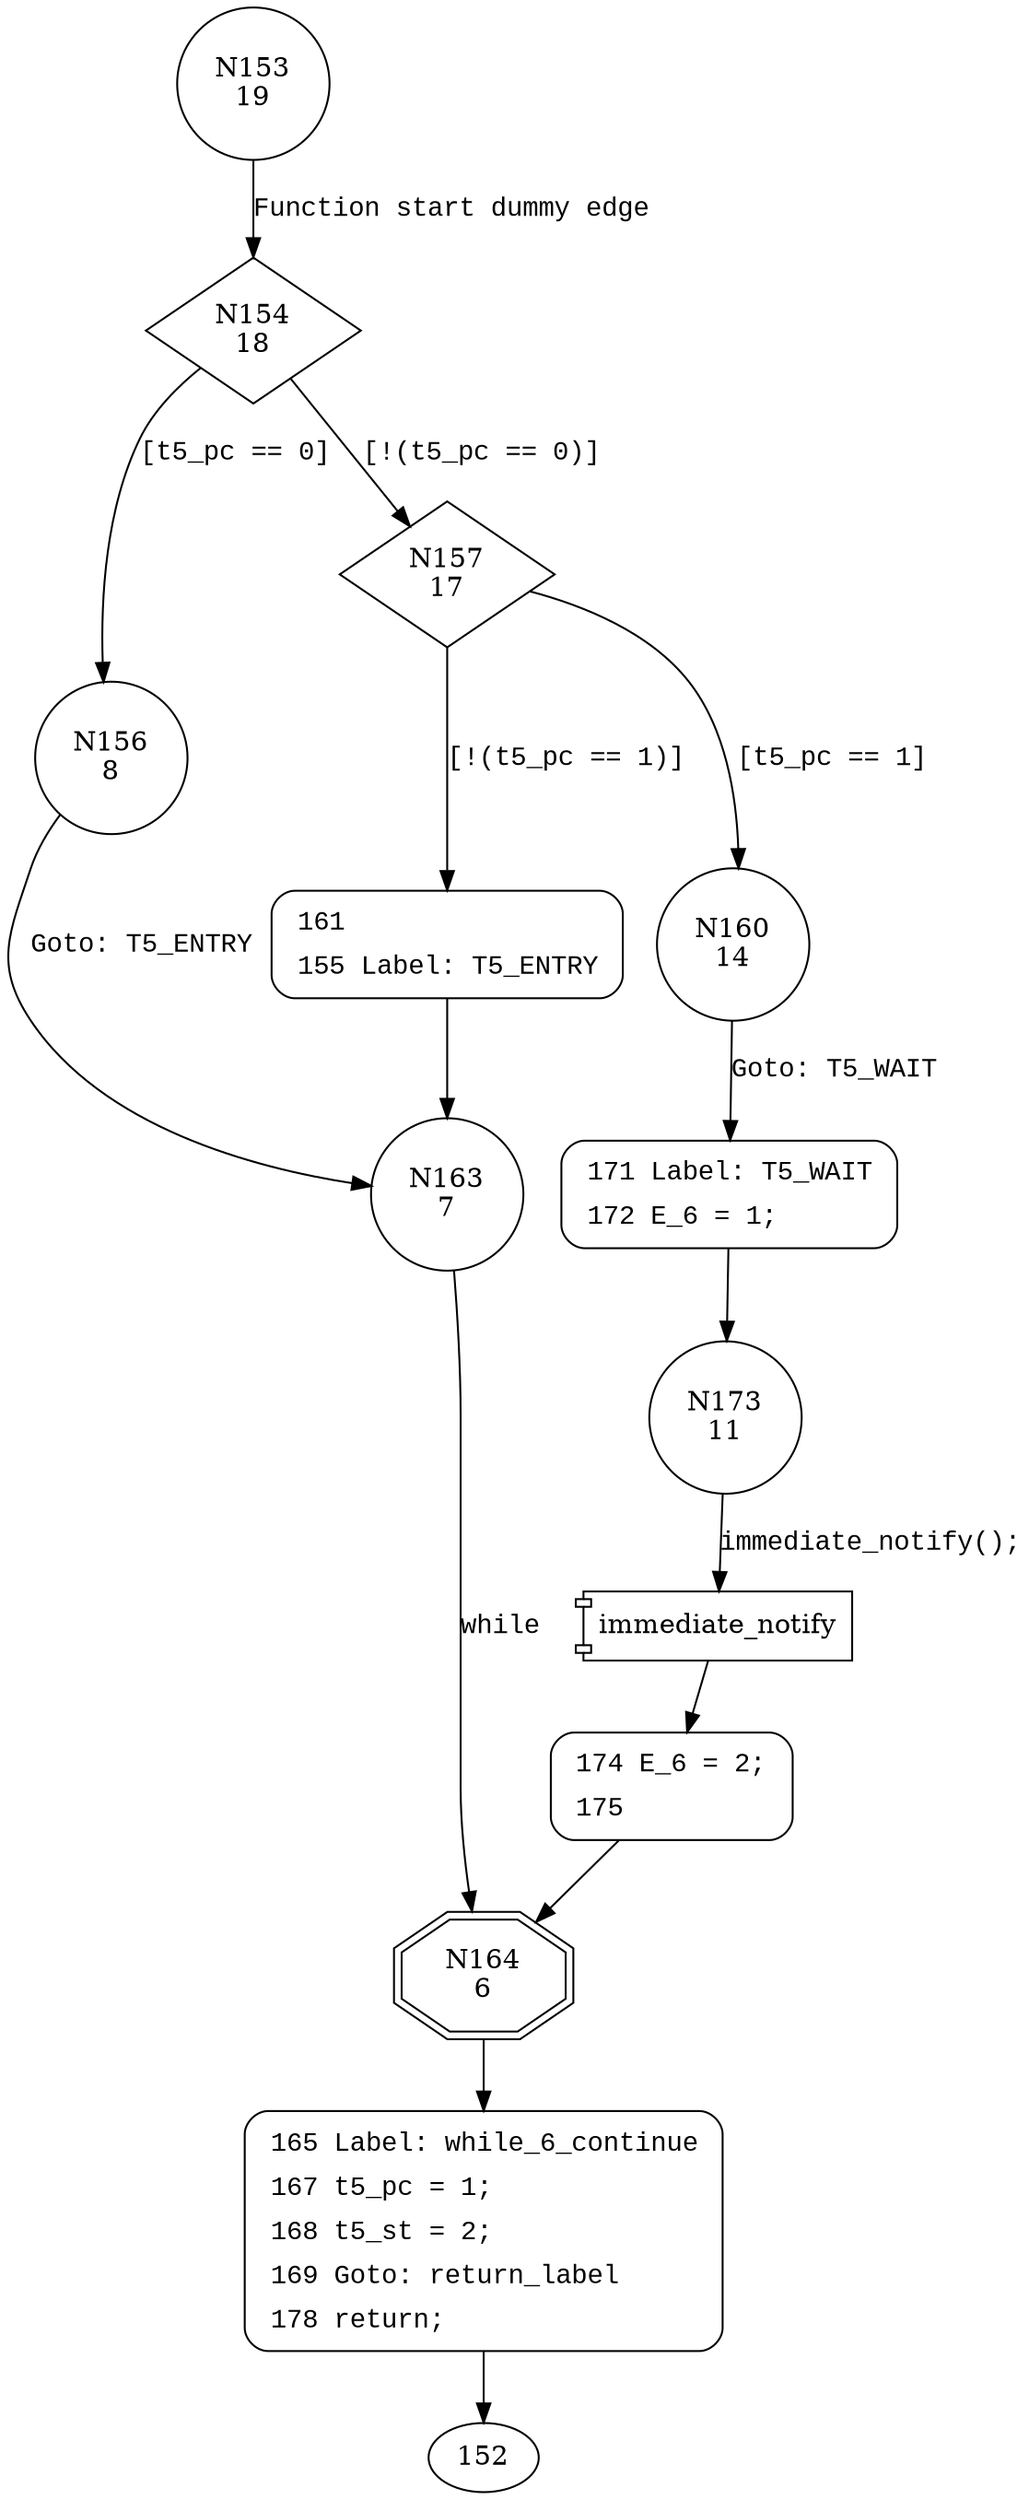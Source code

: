 digraph transmit5 {
154 [shape="diamond" label="N154\n18"]
156 [shape="circle" label="N156\n8"]
157 [shape="diamond" label="N157\n17"]
160 [shape="circle" label="N160\n14"]
161 [shape="circle" label="N161\n16"]
163 [shape="circle" label="N163\n7"]
164 [shape="doubleoctagon" label="N164\n6"]
165 [shape="circle" label="N165\n5"]
171 [shape="circle" label="N171\n13"]
173 [shape="circle" label="N173\n11"]
174 [shape="circle" label="N174\n10"]
153 [shape="circle" label="N153\n19"]
161 [style="filled,bold" penwidth="1" fillcolor="white" fontname="Courier New" shape="Mrecord" label=<<table border="0" cellborder="0" cellpadding="3" bgcolor="white"><tr><td align="right">161</td><td align="left"></td></tr><tr><td align="right">155</td><td align="left">Label: T5_ENTRY</td></tr></table>>]
161 -> 163[label=""]
165 [style="filled,bold" penwidth="1" fillcolor="white" fontname="Courier New" shape="Mrecord" label=<<table border="0" cellborder="0" cellpadding="3" bgcolor="white"><tr><td align="right">165</td><td align="left">Label: while_6_continue</td></tr><tr><td align="right">167</td><td align="left">t5_pc = 1;</td></tr><tr><td align="right">168</td><td align="left">t5_st = 2;</td></tr><tr><td align="right">169</td><td align="left">Goto: return_label</td></tr><tr><td align="right">178</td><td align="left">return;</td></tr></table>>]
165 -> 152[label=""]
171 [style="filled,bold" penwidth="1" fillcolor="white" fontname="Courier New" shape="Mrecord" label=<<table border="0" cellborder="0" cellpadding="3" bgcolor="white"><tr><td align="right">171</td><td align="left">Label: T5_WAIT</td></tr><tr><td align="right">172</td><td align="left">E_6 = 1;</td></tr></table>>]
171 -> 173[label=""]
174 [style="filled,bold" penwidth="1" fillcolor="white" fontname="Courier New" shape="Mrecord" label=<<table border="0" cellborder="0" cellpadding="3" bgcolor="white"><tr><td align="right">174</td><td align="left">E_6 = 2;</td></tr><tr><td align="right">175</td><td align="left"></td></tr></table>>]
174 -> 164[label=""]
154 -> 156 [label="[t5_pc == 0]" fontname="Courier New"]
154 -> 157 [label="[!(t5_pc == 0)]" fontname="Courier New"]
157 -> 160 [label="[t5_pc == 1]" fontname="Courier New"]
157 -> 161 [label="[!(t5_pc == 1)]" fontname="Courier New"]
163 -> 164 [label="while" fontname="Courier New"]
164 -> 165 [label="" fontname="Courier New"]
160 -> 171 [label="Goto: T5_WAIT" fontname="Courier New"]
100004 [shape="component" label="immediate_notify"]
173 -> 100004 [label="immediate_notify();" fontname="Courier New"]
100004 -> 174 [label="" fontname="Courier New"]
156 -> 163 [label="Goto: T5_ENTRY" fontname="Courier New"]
153 -> 154 [label="Function start dummy edge" fontname="Courier New"]
}